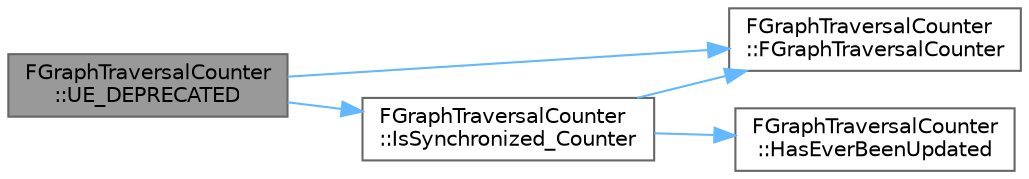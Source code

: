 digraph "FGraphTraversalCounter::UE_DEPRECATED"
{
 // INTERACTIVE_SVG=YES
 // LATEX_PDF_SIZE
  bgcolor="transparent";
  edge [fontname=Helvetica,fontsize=10,labelfontname=Helvetica,labelfontsize=10];
  node [fontname=Helvetica,fontsize=10,shape=box,height=0.2,width=0.4];
  rankdir="LR";
  Node1 [id="Node000001",label="FGraphTraversalCounter\l::UE_DEPRECATED",height=0.2,width=0.4,color="gray40", fillcolor="grey60", style="filled", fontcolor="black",tooltip=" "];
  Node1 -> Node2 [id="edge1_Node000001_Node000002",color="steelblue1",style="solid",tooltip=" "];
  Node2 [id="Node000002",label="FGraphTraversalCounter\l::FGraphTraversalCounter",height=0.2,width=0.4,color="grey40", fillcolor="white", style="filled",URL="$d3/d00/structFGraphTraversalCounter.html#a4356f4176abf7ba09b138df9a5e31f09",tooltip=" "];
  Node1 -> Node3 [id="edge2_Node000001_Node000003",color="steelblue1",style="solid",tooltip=" "];
  Node3 [id="Node000003",label="FGraphTraversalCounter\l::IsSynchronized_Counter",height=0.2,width=0.4,color="grey40", fillcolor="white", style="filled",URL="$d3/d00/structFGraphTraversalCounter.html#aa159fd94b71a71673aa98bf3e7159ac5",tooltip="Check whether the internal counter is synchronized between this and another counter."];
  Node3 -> Node2 [id="edge3_Node000003_Node000002",color="steelblue1",style="solid",tooltip=" "];
  Node3 -> Node4 [id="edge4_Node000003_Node000004",color="steelblue1",style="solid",tooltip=" "];
  Node4 [id="Node000004",label="FGraphTraversalCounter\l::HasEverBeenUpdated",height=0.2,width=0.4,color="grey40", fillcolor="white", style="filled",URL="$d3/d00/structFGraphTraversalCounter.html#aead9cac485954abe29653aae0c989ce4",tooltip=" "];
}
